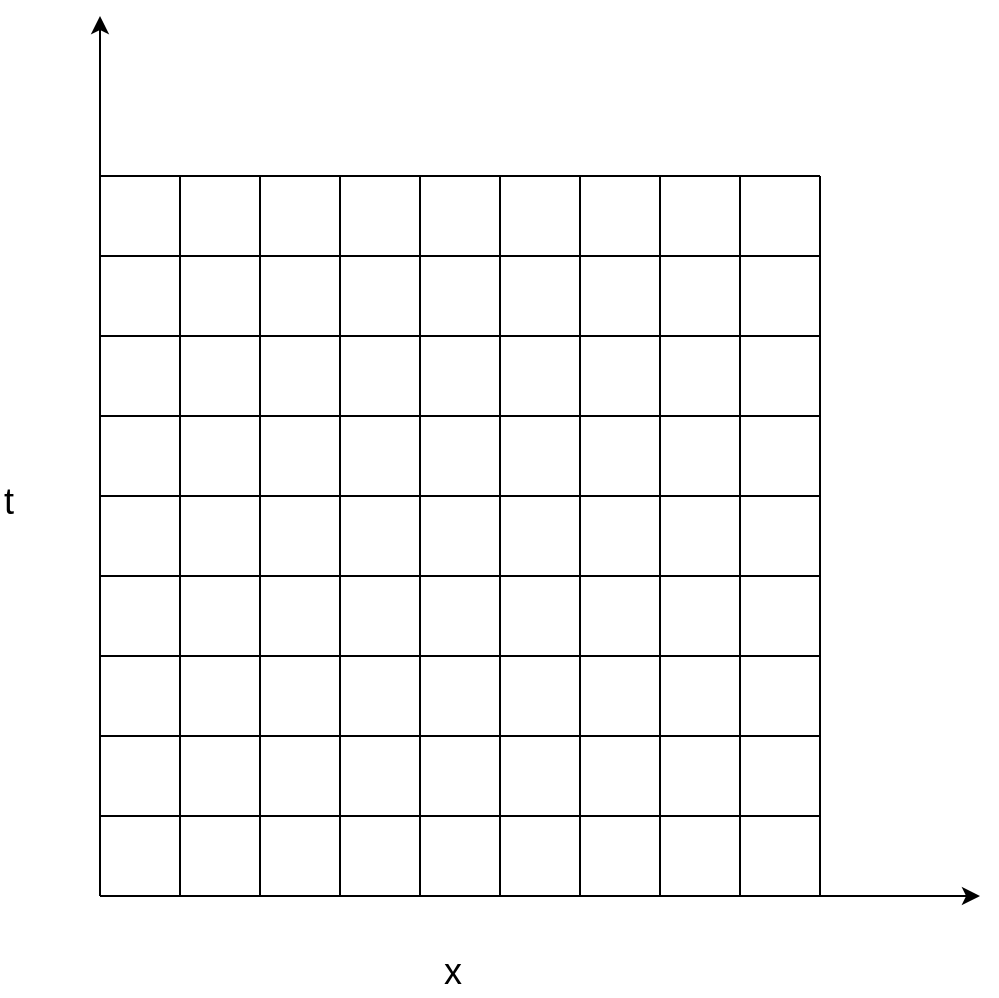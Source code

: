 <mxGraphModel dx="668" dy="824" grid="1" gridSize="10" guides="1" tooltips="1" connect="1" arrows="1" fold="1" page="1" pageScale="1" pageWidth="827" pageHeight="1169" background="#ffffff"><root><mxCell id="0"/><mxCell id="1" parent="0"/><mxCell id="2" value="" style="endArrow=none;html=1;shadow=0;comic=0;" edge="1" parent="1"><mxGeometry width="50" height="50" relative="1" as="geometry"><mxPoint x="160" y="200" as="sourcePoint"/><mxPoint x="160" y="560" as="targetPoint"/></mxGeometry></mxCell><mxCell id="4" value="" style="endArrow=none;html=1;shadow=0;comic=0;" edge="1" parent="1"><mxGeometry width="50" height="50" relative="1" as="geometry"><mxPoint x="200" y="560" as="sourcePoint"/><mxPoint x="200" y="200" as="targetPoint"/></mxGeometry></mxCell><mxCell id="5" value="" style="endArrow=none;html=1;shadow=0;comic=0;" edge="1" parent="1"><mxGeometry width="50" height="50" relative="1" as="geometry"><mxPoint x="240" y="560" as="sourcePoint"/><mxPoint x="240" y="200" as="targetPoint"/></mxGeometry></mxCell><mxCell id="6" value="" style="endArrow=none;html=1;shadow=0;comic=0;" edge="1" parent="1"><mxGeometry width="50" height="50" relative="1" as="geometry"><mxPoint x="280" y="560" as="sourcePoint"/><mxPoint x="280" y="200" as="targetPoint"/></mxGeometry></mxCell><mxCell id="7" value="" style="endArrow=none;html=1;shadow=0;comic=0;" edge="1" parent="1"><mxGeometry width="50" height="50" relative="1" as="geometry"><mxPoint x="320" y="560" as="sourcePoint"/><mxPoint x="320" y="200" as="targetPoint"/></mxGeometry></mxCell><mxCell id="8" value="" style="endArrow=none;html=1;shadow=0;comic=0;" edge="1" parent="1"><mxGeometry width="50" height="50" relative="1" as="geometry"><mxPoint x="360" y="560" as="sourcePoint"/><mxPoint x="360" y="200" as="targetPoint"/></mxGeometry></mxCell><mxCell id="9" value="" style="endArrow=none;html=1;shadow=0;comic=0;" edge="1" parent="1"><mxGeometry width="50" height="50" relative="1" as="geometry"><mxPoint x="400" y="560" as="sourcePoint"/><mxPoint x="400" y="200" as="targetPoint"/></mxGeometry></mxCell><mxCell id="10" value="" style="endArrow=none;html=1;shadow=0;comic=0;" edge="1" parent="1"><mxGeometry width="50" height="50" relative="1" as="geometry"><mxPoint x="440" y="560" as="sourcePoint"/><mxPoint x="440" y="200" as="targetPoint"/></mxGeometry></mxCell><mxCell id="11" value="" style="endArrow=none;html=1;shadow=0;comic=0;" edge="1" parent="1"><mxGeometry width="50" height="50" relative="1" as="geometry"><mxPoint x="480" y="560" as="sourcePoint"/><mxPoint x="480" y="200" as="targetPoint"/></mxGeometry></mxCell><mxCell id="12" value="" style="endArrow=none;html=1;shadow=0;comic=0;" edge="1" parent="1"><mxGeometry width="50" height="50" relative="1" as="geometry"><mxPoint x="520" y="560" as="sourcePoint"/><mxPoint x="520" y="200" as="targetPoint"/></mxGeometry></mxCell><mxCell id="24" value="" style="endArrow=none;html=1;shadow=0;comic=0;" edge="1" parent="1"><mxGeometry width="50" height="50" relative="1" as="geometry"><mxPoint x="160" y="560" as="sourcePoint"/><mxPoint x="520" y="560" as="targetPoint"/></mxGeometry></mxCell><mxCell id="25" value="" style="endArrow=none;html=1;shadow=0;comic=0;" edge="1" parent="1"><mxGeometry width="50" height="50" relative="1" as="geometry"><mxPoint x="160" y="520" as="sourcePoint"/><mxPoint x="520" y="520" as="targetPoint"/></mxGeometry></mxCell><mxCell id="26" value="" style="endArrow=none;html=1;shadow=0;comic=0;" edge="1" parent="1"><mxGeometry width="50" height="50" relative="1" as="geometry"><mxPoint x="160" y="480" as="sourcePoint"/><mxPoint x="520" y="480" as="targetPoint"/></mxGeometry></mxCell><mxCell id="27" value="" style="endArrow=none;html=1;shadow=0;comic=0;" edge="1" parent="1"><mxGeometry width="50" height="50" relative="1" as="geometry"><mxPoint x="160" y="440" as="sourcePoint"/><mxPoint x="520" y="440" as="targetPoint"/></mxGeometry></mxCell><mxCell id="28" value="" style="endArrow=none;html=1;shadow=0;comic=0;" edge="1" parent="1"><mxGeometry width="50" height="50" relative="1" as="geometry"><mxPoint x="160" y="400" as="sourcePoint"/><mxPoint x="520" y="400" as="targetPoint"/></mxGeometry></mxCell><mxCell id="29" value="" style="endArrow=none;html=1;shadow=0;comic=0;" edge="1" parent="1"><mxGeometry width="50" height="50" relative="1" as="geometry"><mxPoint x="160" y="360" as="sourcePoint"/><mxPoint x="520" y="360" as="targetPoint"/></mxGeometry></mxCell><mxCell id="30" value="" style="endArrow=none;html=1;shadow=0;comic=0;" edge="1" parent="1"><mxGeometry width="50" height="50" relative="1" as="geometry"><mxPoint x="160" y="320" as="sourcePoint"/><mxPoint x="520" y="320" as="targetPoint"/></mxGeometry></mxCell><mxCell id="31" value="" style="endArrow=none;html=1;shadow=0;comic=0;" edge="1" parent="1"><mxGeometry width="50" height="50" relative="1" as="geometry"><mxPoint x="160" y="280" as="sourcePoint"/><mxPoint x="520" y="280" as="targetPoint"/></mxGeometry></mxCell><mxCell id="32" value="" style="endArrow=none;html=1;shadow=0;comic=0;" edge="1" parent="1"><mxGeometry width="50" height="50" relative="1" as="geometry"><mxPoint x="160" y="240" as="sourcePoint"/><mxPoint x="520" y="240" as="targetPoint"/></mxGeometry></mxCell><mxCell id="33" value="" style="endArrow=none;html=1;shadow=0;comic=0;" edge="1" parent="1"><mxGeometry width="50" height="50" relative="1" as="geometry"><mxPoint x="160" y="200" as="sourcePoint"/><mxPoint x="520" y="200" as="targetPoint"/></mxGeometry></mxCell><mxCell id="36" value="" style="endArrow=classic;html=1;shadow=0;" edge="1" parent="1"><mxGeometry width="50" height="50" relative="1" as="geometry"><mxPoint x="160" y="560" as="sourcePoint"/><mxPoint x="600" y="560" as="targetPoint"/></mxGeometry></mxCell><mxCell id="37" value="" style="endArrow=classic;html=1;shadow=0;" edge="1" parent="1"><mxGeometry width="50" height="50" relative="1" as="geometry"><mxPoint x="160" y="560" as="sourcePoint"/><mxPoint x="160" y="120" as="targetPoint"/></mxGeometry></mxCell><mxCell id="39" value="x" style="text;html=1;resizable=0;points=[];autosize=1;align=left;verticalAlign=top;spacingTop=-4;fontSize=18;" vertex="1" parent="1"><mxGeometry x="330" y="585" width="20" height="20" as="geometry"/></mxCell><mxCell id="40" value="t" style="text;html=1;resizable=0;points=[];autosize=1;align=left;verticalAlign=top;spacingTop=-4;fontSize=18;" vertex="1" parent="1"><mxGeometry x="110" y="350" width="20" height="20" as="geometry"/></mxCell></root></mxGraphModel>